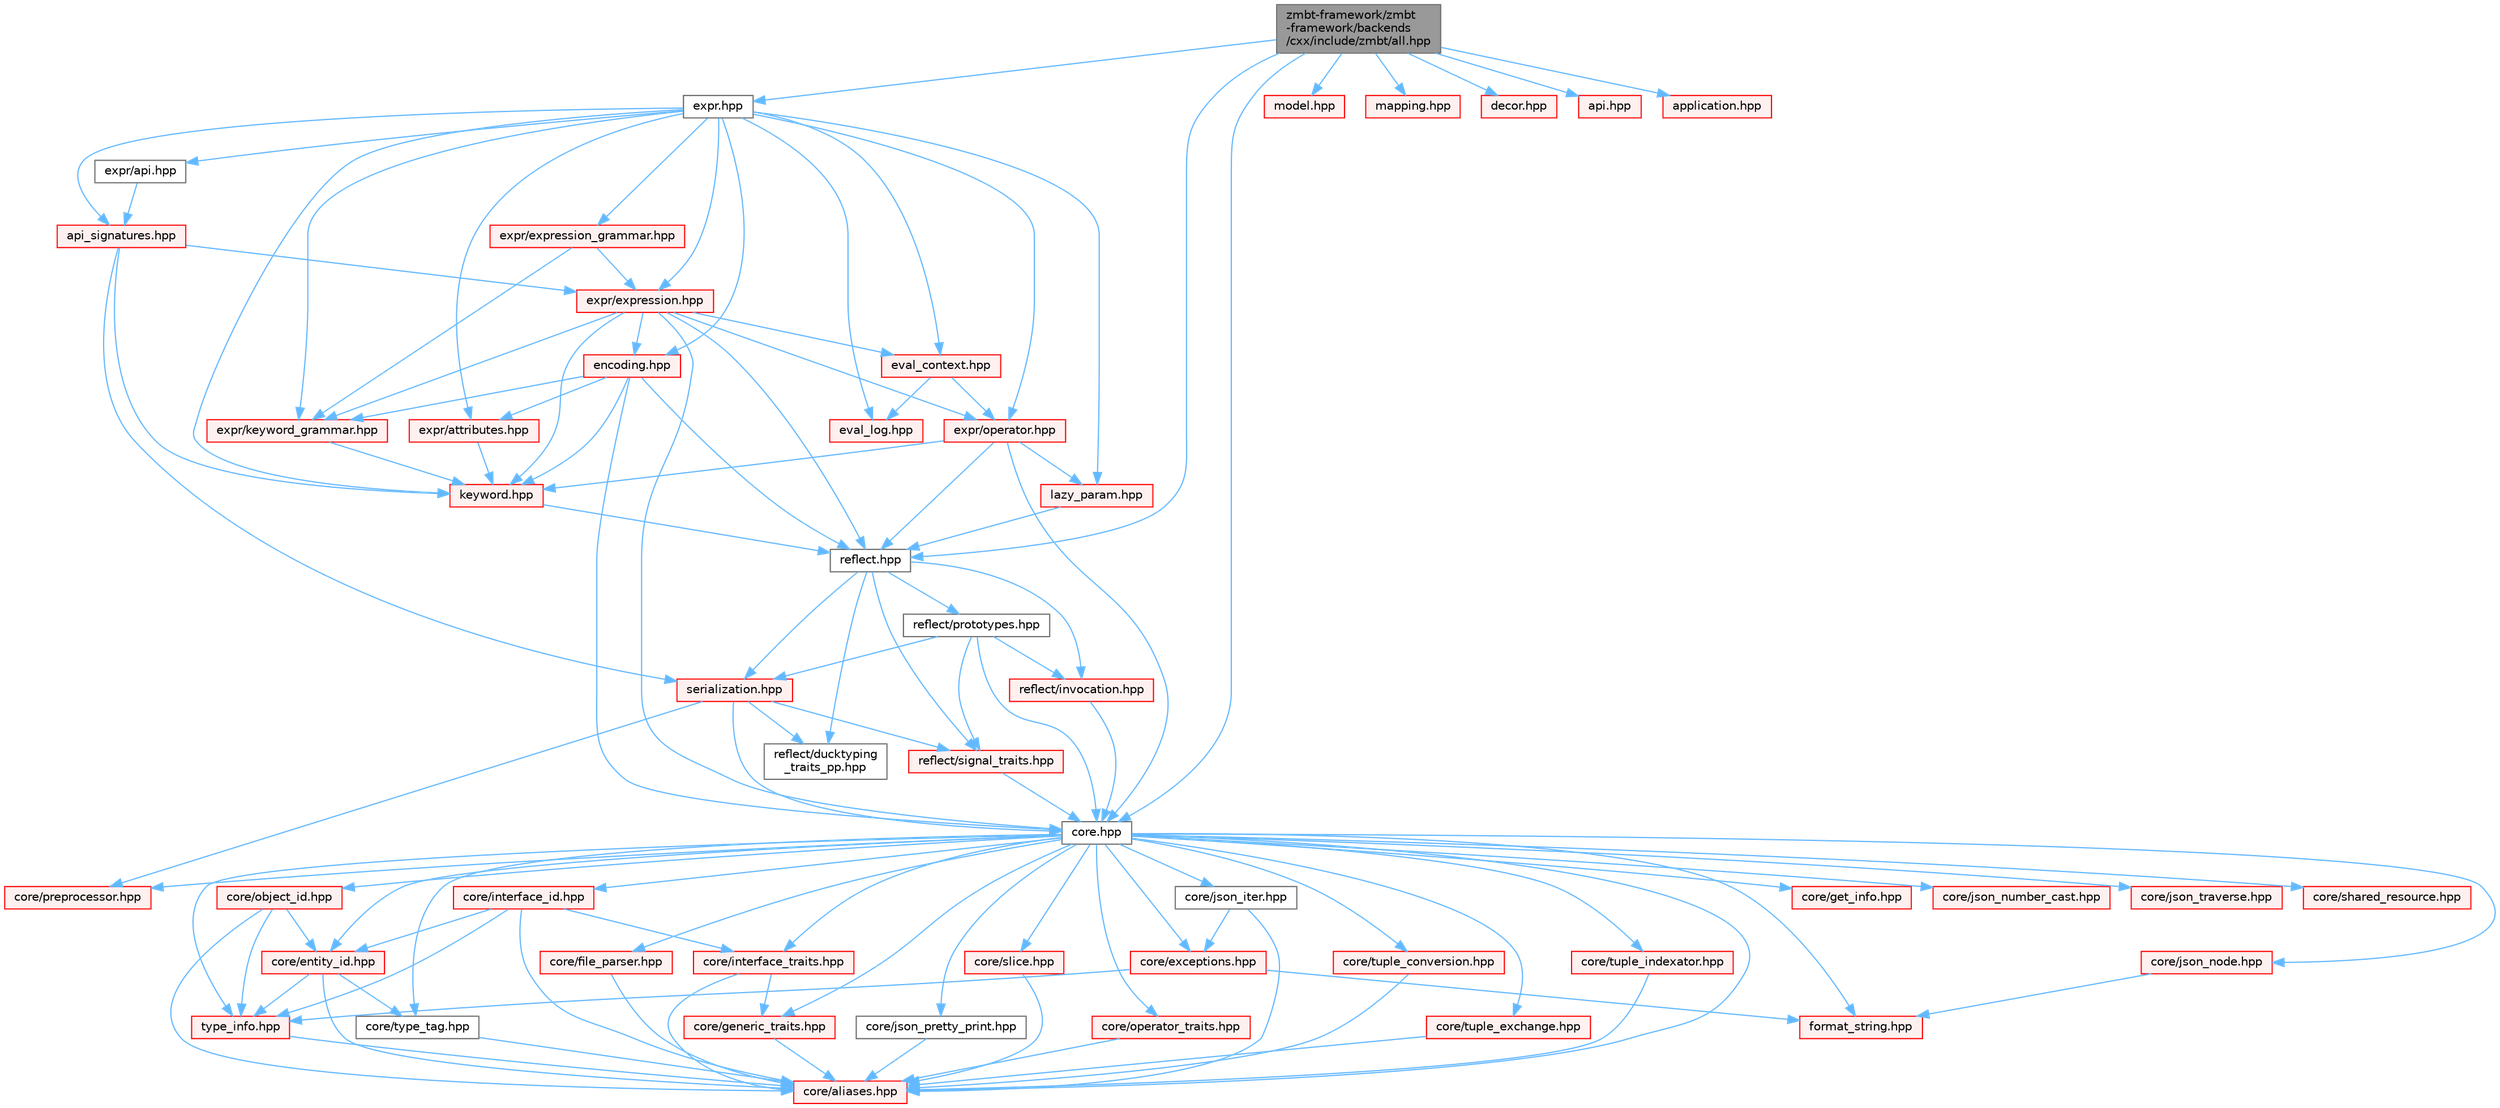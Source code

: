 digraph "zmbt-framework/zmbt-framework/backends/cxx/include/zmbt/all.hpp"
{
 // LATEX_PDF_SIZE
  bgcolor="transparent";
  edge [fontname=Helvetica,fontsize=10,labelfontname=Helvetica,labelfontsize=10];
  node [fontname=Helvetica,fontsize=10,shape=box,height=0.2,width=0.4];
  Node1 [id="Node000001",label="zmbt-framework/zmbt\l-framework/backends\l/cxx/include/zmbt/all.hpp",height=0.2,width=0.4,color="gray40", fillcolor="grey60", style="filled", fontcolor="black",tooltip=" "];
  Node1 -> Node2 [id="edge1_Node000001_Node000002",color="steelblue1",style="solid",tooltip=" "];
  Node2 [id="Node000002",label="core.hpp",height=0.2,width=0.4,color="grey40", fillcolor="white", style="filled",URL="$core_8hpp.html",tooltip=" "];
  Node2 -> Node3 [id="edge2_Node000002_Node000003",color="steelblue1",style="solid",tooltip=" "];
  Node3 [id="Node000003",label="core/aliases.hpp",height=0.2,width=0.4,color="red", fillcolor="#FFF0F0", style="filled",URL="$aliases_8hpp.html",tooltip=" "];
  Node2 -> Node8 [id="edge3_Node000002_Node000008",color="steelblue1",style="solid",tooltip=" "];
  Node8 [id="Node000008",label="core/exceptions.hpp",height=0.2,width=0.4,color="red", fillcolor="#FFF0F0", style="filled",URL="$core_2exceptions_8hpp.html",tooltip=" "];
  Node8 -> Node10 [id="edge4_Node000008_Node000010",color="steelblue1",style="solid",tooltip=" "];
  Node10 [id="Node000010",label="format_string.hpp",height=0.2,width=0.4,color="red", fillcolor="#FFF0F0", style="filled",URL="$format__string_8hpp.html",tooltip=" "];
  Node8 -> Node14 [id="edge5_Node000008_Node000014",color="steelblue1",style="solid",tooltip=" "];
  Node14 [id="Node000014",label="type_info.hpp",height=0.2,width=0.4,color="red", fillcolor="#FFF0F0", style="filled",URL="$type__info_8hpp.html",tooltip=" "];
  Node14 -> Node3 [id="edge6_Node000014_Node000003",color="steelblue1",style="solid",tooltip=" "];
  Node2 -> Node16 [id="edge7_Node000002_Node000016",color="steelblue1",style="solid",tooltip=" "];
  Node16 [id="Node000016",label="core/file_parser.hpp",height=0.2,width=0.4,color="red", fillcolor="#FFF0F0", style="filled",URL="$file__parser_8hpp.html",tooltip=" "];
  Node16 -> Node3 [id="edge8_Node000016_Node000003",color="steelblue1",style="solid",tooltip=" "];
  Node2 -> Node10 [id="edge9_Node000002_Node000010",color="steelblue1",style="solid",tooltip=" "];
  Node2 -> Node18 [id="edge10_Node000002_Node000018",color="steelblue1",style="solid",tooltip=" "];
  Node18 [id="Node000018",label="core/generic_traits.hpp",height=0.2,width=0.4,color="red", fillcolor="#FFF0F0", style="filled",URL="$generic__traits_8hpp.html",tooltip=" "];
  Node18 -> Node3 [id="edge11_Node000018_Node000003",color="steelblue1",style="solid",tooltip=" "];
  Node2 -> Node19 [id="edge12_Node000002_Node000019",color="steelblue1",style="solid",tooltip=" "];
  Node19 [id="Node000019",label="core/get_info.hpp",height=0.2,width=0.4,color="red", fillcolor="#FFF0F0", style="filled",URL="$get__info_8hpp.html",tooltip=" "];
  Node2 -> Node21 [id="edge13_Node000002_Node000021",color="steelblue1",style="solid",tooltip=" "];
  Node21 [id="Node000021",label="core/interface_traits.hpp",height=0.2,width=0.4,color="red", fillcolor="#FFF0F0", style="filled",URL="$interface__traits_8hpp.html",tooltip=" "];
  Node21 -> Node3 [id="edge14_Node000021_Node000003",color="steelblue1",style="solid",tooltip=" "];
  Node21 -> Node18 [id="edge15_Node000021_Node000018",color="steelblue1",style="solid",tooltip=" "];
  Node2 -> Node23 [id="edge16_Node000002_Node000023",color="steelblue1",style="solid",tooltip=" "];
  Node23 [id="Node000023",label="core/json_iter.hpp",height=0.2,width=0.4,color="grey40", fillcolor="white", style="filled",URL="$json__iter_8hpp.html",tooltip=" "];
  Node23 -> Node3 [id="edge17_Node000023_Node000003",color="steelblue1",style="solid",tooltip=" "];
  Node23 -> Node8 [id="edge18_Node000023_Node000008",color="steelblue1",style="solid",tooltip=" "];
  Node2 -> Node24 [id="edge19_Node000002_Node000024",color="steelblue1",style="solid",tooltip=" "];
  Node24 [id="Node000024",label="core/json_node.hpp",height=0.2,width=0.4,color="red", fillcolor="#FFF0F0", style="filled",URL="$json__node_8hpp.html",tooltip=" "];
  Node24 -> Node10 [id="edge20_Node000024_Node000010",color="steelblue1",style="solid",tooltip=" "];
  Node2 -> Node28 [id="edge21_Node000002_Node000028",color="steelblue1",style="solid",tooltip=" "];
  Node28 [id="Node000028",label="core/json_number_cast.hpp",height=0.2,width=0.4,color="red", fillcolor="#FFF0F0", style="filled",URL="$json__number__cast_8hpp.html",tooltip=" "];
  Node2 -> Node29 [id="edge22_Node000002_Node000029",color="steelblue1",style="solid",tooltip=" "];
  Node29 [id="Node000029",label="core/json_traverse.hpp",height=0.2,width=0.4,color="red", fillcolor="#FFF0F0", style="filled",URL="$json__traverse_8hpp.html",tooltip=" "];
  Node2 -> Node30 [id="edge23_Node000002_Node000030",color="steelblue1",style="solid",tooltip=" "];
  Node30 [id="Node000030",label="core/json_pretty_print.hpp",height=0.2,width=0.4,color="grey40", fillcolor="white", style="filled",URL="$json__pretty__print_8hpp.html",tooltip=" "];
  Node30 -> Node3 [id="edge24_Node000030_Node000003",color="steelblue1",style="solid",tooltip=" "];
  Node2 -> Node31 [id="edge25_Node000002_Node000031",color="steelblue1",style="solid",tooltip=" "];
  Node31 [id="Node000031",label="core/slice.hpp",height=0.2,width=0.4,color="red", fillcolor="#FFF0F0", style="filled",URL="$slice_8hpp.html",tooltip=" "];
  Node31 -> Node3 [id="edge26_Node000031_Node000003",color="steelblue1",style="solid",tooltip=" "];
  Node2 -> Node32 [id="edge27_Node000002_Node000032",color="steelblue1",style="solid",tooltip=" "];
  Node32 [id="Node000032",label="core/preprocessor.hpp",height=0.2,width=0.4,color="red", fillcolor="#FFF0F0", style="filled",URL="$preprocessor_8hpp.html",tooltip="type traits to check serialization compatibility"];
  Node2 -> Node34 [id="edge28_Node000002_Node000034",color="steelblue1",style="solid",tooltip=" "];
  Node34 [id="Node000034",label="core/operator_traits.hpp",height=0.2,width=0.4,color="red", fillcolor="#FFF0F0", style="filled",URL="$operator__traits_8hpp.html",tooltip=" "];
  Node34 -> Node3 [id="edge29_Node000034_Node000003",color="steelblue1",style="solid",tooltip=" "];
  Node2 -> Node41 [id="edge30_Node000002_Node000041",color="steelblue1",style="solid",tooltip=" "];
  Node41 [id="Node000041",label="core/shared_resource.hpp",height=0.2,width=0.4,color="red", fillcolor="#FFF0F0", style="filled",URL="$shared__resource_8hpp.html",tooltip=" "];
  Node2 -> Node42 [id="edge31_Node000002_Node000042",color="steelblue1",style="solid",tooltip=" "];
  Node42 [id="Node000042",label="core/tuple_conversion.hpp",height=0.2,width=0.4,color="red", fillcolor="#FFF0F0", style="filled",URL="$tuple__conversion_8hpp.html",tooltip=" "];
  Node42 -> Node3 [id="edge32_Node000042_Node000003",color="steelblue1",style="solid",tooltip=" "];
  Node2 -> Node43 [id="edge33_Node000002_Node000043",color="steelblue1",style="solid",tooltip=" "];
  Node43 [id="Node000043",label="core/tuple_exchange.hpp",height=0.2,width=0.4,color="red", fillcolor="#FFF0F0", style="filled",URL="$tuple__exchange_8hpp.html",tooltip=" "];
  Node43 -> Node3 [id="edge34_Node000043_Node000003",color="steelblue1",style="solid",tooltip=" "];
  Node2 -> Node44 [id="edge35_Node000002_Node000044",color="steelblue1",style="solid",tooltip=" "];
  Node44 [id="Node000044",label="core/tuple_indexator.hpp",height=0.2,width=0.4,color="red", fillcolor="#FFF0F0", style="filled",URL="$tuple__indexator_8hpp.html",tooltip=" "];
  Node44 -> Node3 [id="edge36_Node000044_Node000003",color="steelblue1",style="solid",tooltip=" "];
  Node2 -> Node14 [id="edge37_Node000002_Node000014",color="steelblue1",style="solid",tooltip=" "];
  Node2 -> Node45 [id="edge38_Node000002_Node000045",color="steelblue1",style="solid",tooltip=" "];
  Node45 [id="Node000045",label="core/type_tag.hpp",height=0.2,width=0.4,color="grey40", fillcolor="white", style="filled",URL="$type__tag_8hpp.html",tooltip=" "];
  Node45 -> Node3 [id="edge39_Node000045_Node000003",color="steelblue1",style="solid",tooltip=" "];
  Node2 -> Node46 [id="edge40_Node000002_Node000046",color="steelblue1",style="solid",tooltip=" "];
  Node46 [id="Node000046",label="core/entity_id.hpp",height=0.2,width=0.4,color="red", fillcolor="#FFF0F0", style="filled",URL="$entity__id_8hpp.html",tooltip=" "];
  Node46 -> Node3 [id="edge41_Node000046_Node000003",color="steelblue1",style="solid",tooltip=" "];
  Node46 -> Node45 [id="edge42_Node000046_Node000045",color="steelblue1",style="solid",tooltip=" "];
  Node46 -> Node14 [id="edge43_Node000046_Node000014",color="steelblue1",style="solid",tooltip=" "];
  Node2 -> Node49 [id="edge44_Node000002_Node000049",color="steelblue1",style="solid",tooltip=" "];
  Node49 [id="Node000049",label="core/interface_id.hpp",height=0.2,width=0.4,color="red", fillcolor="#FFF0F0", style="filled",URL="$interface__id_8hpp.html",tooltip=" "];
  Node49 -> Node3 [id="edge45_Node000049_Node000003",color="steelblue1",style="solid",tooltip=" "];
  Node49 -> Node46 [id="edge46_Node000049_Node000046",color="steelblue1",style="solid",tooltip=" "];
  Node49 -> Node21 [id="edge47_Node000049_Node000021",color="steelblue1",style="solid",tooltip=" "];
  Node49 -> Node14 [id="edge48_Node000049_Node000014",color="steelblue1",style="solid",tooltip=" "];
  Node2 -> Node53 [id="edge49_Node000002_Node000053",color="steelblue1",style="solid",tooltip=" "];
  Node53 [id="Node000053",label="core/object_id.hpp",height=0.2,width=0.4,color="red", fillcolor="#FFF0F0", style="filled",URL="$object__id_8hpp.html",tooltip=" "];
  Node53 -> Node3 [id="edge50_Node000053_Node000003",color="steelblue1",style="solid",tooltip=" "];
  Node53 -> Node46 [id="edge51_Node000053_Node000046",color="steelblue1",style="solid",tooltip=" "];
  Node53 -> Node14 [id="edge52_Node000053_Node000014",color="steelblue1",style="solid",tooltip=" "];
  Node1 -> Node54 [id="edge53_Node000001_Node000054",color="steelblue1",style="solid",tooltip=" "];
  Node54 [id="Node000054",label="reflect.hpp",height=0.2,width=0.4,color="grey40", fillcolor="white", style="filled",URL="$reflect_8hpp.html",tooltip=" "];
  Node54 -> Node55 [id="edge54_Node000054_Node000055",color="steelblue1",style="solid",tooltip=" "];
  Node55 [id="Node000055",label="reflect/ducktyping\l_traits_pp.hpp",height=0.2,width=0.4,color="grey40", fillcolor="white", style="filled",URL="$ducktyping__traits__pp_8hpp.html",tooltip=" "];
  Node54 -> Node56 [id="edge55_Node000054_Node000056",color="steelblue1",style="solid",tooltip=" "];
  Node56 [id="Node000056",label="reflect/signal_traits.hpp",height=0.2,width=0.4,color="red", fillcolor="#FFF0F0", style="filled",URL="$signal__traits_8hpp.html",tooltip=" "];
  Node56 -> Node2 [id="edge56_Node000056_Node000002",color="steelblue1",style="solid",tooltip=" "];
  Node54 -> Node57 [id="edge57_Node000054_Node000057",color="steelblue1",style="solid",tooltip=" "];
  Node57 [id="Node000057",label="reflect/invocation.hpp",height=0.2,width=0.4,color="red", fillcolor="#FFF0F0", style="filled",URL="$invocation_8hpp.html",tooltip=" "];
  Node57 -> Node2 [id="edge58_Node000057_Node000002",color="steelblue1",style="solid",tooltip=" "];
  Node54 -> Node58 [id="edge59_Node000054_Node000058",color="steelblue1",style="solid",tooltip=" "];
  Node58 [id="Node000058",label="reflect/prototypes.hpp",height=0.2,width=0.4,color="grey40", fillcolor="white", style="filled",URL="$prototypes_8hpp.html",tooltip=" "];
  Node58 -> Node2 [id="edge60_Node000058_Node000002",color="steelblue1",style="solid",tooltip=" "];
  Node58 -> Node56 [id="edge61_Node000058_Node000056",color="steelblue1",style="solid",tooltip=" "];
  Node58 -> Node59 [id="edge62_Node000058_Node000059",color="steelblue1",style="solid",tooltip=" "];
  Node59 [id="Node000059",label="serialization.hpp",height=0.2,width=0.4,color="red", fillcolor="#FFF0F0", style="filled",URL="$serialization_8hpp.html",tooltip=" "];
  Node59 -> Node32 [id="edge63_Node000059_Node000032",color="steelblue1",style="solid",tooltip=" "];
  Node59 -> Node2 [id="edge64_Node000059_Node000002",color="steelblue1",style="solid",tooltip=" "];
  Node59 -> Node55 [id="edge65_Node000059_Node000055",color="steelblue1",style="solid",tooltip=" "];
  Node59 -> Node56 [id="edge66_Node000059_Node000056",color="steelblue1",style="solid",tooltip=" "];
  Node58 -> Node57 [id="edge67_Node000058_Node000057",color="steelblue1",style="solid",tooltip=" "];
  Node54 -> Node59 [id="edge68_Node000054_Node000059",color="steelblue1",style="solid",tooltip=" "];
  Node1 -> Node63 [id="edge69_Node000001_Node000063",color="steelblue1",style="solid",tooltip=" "];
  Node63 [id="Node000063",label="expr.hpp",height=0.2,width=0.4,color="grey40", fillcolor="white", style="filled",URL="$expr_8hpp.html",tooltip=" "];
  Node63 -> Node64 [id="edge70_Node000063_Node000064",color="steelblue1",style="solid",tooltip=" "];
  Node64 [id="Node000064",label="expr/operator.hpp",height=0.2,width=0.4,color="red", fillcolor="#FFF0F0", style="filled",URL="$operator_8hpp.html",tooltip=" "];
  Node64 -> Node2 [id="edge71_Node000064_Node000002",color="steelblue1",style="solid",tooltip=" "];
  Node64 -> Node54 [id="edge72_Node000064_Node000054",color="steelblue1",style="solid",tooltip=" "];
  Node64 -> Node66 [id="edge73_Node000064_Node000066",color="steelblue1",style="solid",tooltip=" "];
  Node66 [id="Node000066",label="keyword.hpp",height=0.2,width=0.4,color="red", fillcolor="#FFF0F0", style="filled",URL="$keyword_8hpp.html",tooltip=" "];
  Node66 -> Node54 [id="edge74_Node000066_Node000054",color="steelblue1",style="solid",tooltip=" "];
  Node64 -> Node67 [id="edge75_Node000064_Node000067",color="steelblue1",style="solid",tooltip=" "];
  Node67 [id="Node000067",label="lazy_param.hpp",height=0.2,width=0.4,color="red", fillcolor="#FFF0F0", style="filled",URL="$lazy__param_8hpp.html",tooltip=" "];
  Node67 -> Node54 [id="edge76_Node000067_Node000054",color="steelblue1",style="solid",tooltip=" "];
  Node63 -> Node66 [id="edge77_Node000063_Node000066",color="steelblue1",style="solid",tooltip=" "];
  Node63 -> Node70 [id="edge78_Node000063_Node000070",color="steelblue1",style="solid",tooltip=" "];
  Node70 [id="Node000070",label="expr/keyword_grammar.hpp",height=0.2,width=0.4,color="red", fillcolor="#FFF0F0", style="filled",URL="$keyword__grammar_8hpp.html",tooltip=" "];
  Node70 -> Node66 [id="edge79_Node000070_Node000066",color="steelblue1",style="solid",tooltip=" "];
  Node63 -> Node67 [id="edge80_Node000063_Node000067",color="steelblue1",style="solid",tooltip=" "];
  Node63 -> Node73 [id="edge81_Node000063_Node000073",color="steelblue1",style="solid",tooltip=" "];
  Node73 [id="Node000073",label="expr/attributes.hpp",height=0.2,width=0.4,color="red", fillcolor="#FFF0F0", style="filled",URL="$attributes_8hpp.html",tooltip=" "];
  Node73 -> Node66 [id="edge82_Node000073_Node000066",color="steelblue1",style="solid",tooltip=" "];
  Node63 -> Node74 [id="edge83_Node000063_Node000074",color="steelblue1",style="solid",tooltip=" "];
  Node74 [id="Node000074",label="expr/expression.hpp",height=0.2,width=0.4,color="red", fillcolor="#FFF0F0", style="filled",URL="$expression_8hpp.html",tooltip=" "];
  Node74 -> Node2 [id="edge84_Node000074_Node000002",color="steelblue1",style="solid",tooltip=" "];
  Node74 -> Node54 [id="edge85_Node000074_Node000054",color="steelblue1",style="solid",tooltip=" "];
  Node74 -> Node64 [id="edge86_Node000074_Node000064",color="steelblue1",style="solid",tooltip=" "];
  Node74 -> Node66 [id="edge87_Node000074_Node000066",color="steelblue1",style="solid",tooltip=" "];
  Node74 -> Node70 [id="edge88_Node000074_Node000070",color="steelblue1",style="solid",tooltip=" "];
  Node74 -> Node79 [id="edge89_Node000074_Node000079",color="steelblue1",style="solid",tooltip=" "];
  Node79 [id="Node000079",label="encoding.hpp",height=0.2,width=0.4,color="red", fillcolor="#FFF0F0", style="filled",URL="$encoding_8hpp.html",tooltip=" "];
  Node79 -> Node2 [id="edge90_Node000079_Node000002",color="steelblue1",style="solid",tooltip=" "];
  Node79 -> Node54 [id="edge91_Node000079_Node000054",color="steelblue1",style="solid",tooltip=" "];
  Node79 -> Node66 [id="edge92_Node000079_Node000066",color="steelblue1",style="solid",tooltip=" "];
  Node79 -> Node73 [id="edge93_Node000079_Node000073",color="steelblue1",style="solid",tooltip=" "];
  Node79 -> Node70 [id="edge94_Node000079_Node000070",color="steelblue1",style="solid",tooltip=" "];
  Node74 -> Node82 [id="edge95_Node000074_Node000082",color="steelblue1",style="solid",tooltip=" "];
  Node82 [id="Node000082",label="eval_context.hpp",height=0.2,width=0.4,color="red", fillcolor="#FFF0F0", style="filled",URL="$eval__context_8hpp.html",tooltip=" "];
  Node82 -> Node64 [id="edge96_Node000082_Node000064",color="steelblue1",style="solid",tooltip=" "];
  Node82 -> Node83 [id="edge97_Node000082_Node000083",color="steelblue1",style="solid",tooltip=" "];
  Node83 [id="Node000083",label="eval_log.hpp",height=0.2,width=0.4,color="red", fillcolor="#FFF0F0", style="filled",URL="$eval__log_8hpp.html",tooltip=" "];
  Node63 -> Node83 [id="edge98_Node000063_Node000083",color="steelblue1",style="solid",tooltip=" "];
  Node63 -> Node82 [id="edge99_Node000063_Node000082",color="steelblue1",style="solid",tooltip=" "];
  Node63 -> Node84 [id="edge100_Node000063_Node000084",color="steelblue1",style="solid",tooltip=" "];
  Node84 [id="Node000084",label="expr/expression_grammar.hpp",height=0.2,width=0.4,color="red", fillcolor="#FFF0F0", style="filled",URL="$expression__grammar_8hpp.html",tooltip=" "];
  Node84 -> Node74 [id="edge101_Node000084_Node000074",color="steelblue1",style="solid",tooltip=" "];
  Node84 -> Node70 [id="edge102_Node000084_Node000070",color="steelblue1",style="solid",tooltip=" "];
  Node63 -> Node87 [id="edge103_Node000063_Node000087",color="steelblue1",style="solid",tooltip=" "];
  Node87 [id="Node000087",label="expr/api.hpp",height=0.2,width=0.4,color="grey40", fillcolor="white", style="filled",URL="$expr_2api_8hpp.html",tooltip=" "];
  Node87 -> Node88 [id="edge104_Node000087_Node000088",color="steelblue1",style="solid",tooltip=" "];
  Node88 [id="Node000088",label="api_signatures.hpp",height=0.2,width=0.4,color="red", fillcolor="#FFF0F0", style="filled",URL="$api__signatures_8hpp.html",tooltip=" "];
  Node88 -> Node59 [id="edge105_Node000088_Node000059",color="steelblue1",style="solid",tooltip=" "];
  Node88 -> Node66 [id="edge106_Node000088_Node000066",color="steelblue1",style="solid",tooltip=" "];
  Node88 -> Node74 [id="edge107_Node000088_Node000074",color="steelblue1",style="solid",tooltip=" "];
  Node63 -> Node88 [id="edge108_Node000063_Node000088",color="steelblue1",style="solid",tooltip=" "];
  Node63 -> Node79 [id="edge109_Node000063_Node000079",color="steelblue1",style="solid",tooltip=" "];
  Node1 -> Node90 [id="edge110_Node000001_Node000090",color="steelblue1",style="solid",tooltip=" "];
  Node90 [id="Node000090",label="model.hpp",height=0.2,width=0.4,color="red", fillcolor="#FFF0F0", style="filled",URL="$model_8hpp.html",tooltip=" "];
  Node1 -> Node119 [id="edge111_Node000001_Node000119",color="steelblue1",style="solid",tooltip=" "];
  Node119 [id="Node000119",label="mapping.hpp",height=0.2,width=0.4,color="red", fillcolor="#FFF0F0", style="filled",URL="$mapping_8hpp.html",tooltip=" "];
  Node1 -> Node131 [id="edge112_Node000001_Node000131",color="steelblue1",style="solid",tooltip=" "];
  Node131 [id="Node000131",label="decor.hpp",height=0.2,width=0.4,color="red", fillcolor="#FFF0F0", style="filled",URL="$decor_8hpp.html",tooltip=" "];
  Node1 -> Node136 [id="edge113_Node000001_Node000136",color="steelblue1",style="solid",tooltip=" "];
  Node136 [id="Node000136",label="api.hpp",height=0.2,width=0.4,color="red", fillcolor="#FFF0F0", style="filled",URL="$api_8hpp.html",tooltip=" "];
  Node1 -> Node139 [id="edge114_Node000001_Node000139",color="steelblue1",style="solid",tooltip=" "];
  Node139 [id="Node000139",label="application.hpp",height=0.2,width=0.4,color="red", fillcolor="#FFF0F0", style="filled",URL="$application_8hpp.html",tooltip=" "];
}
